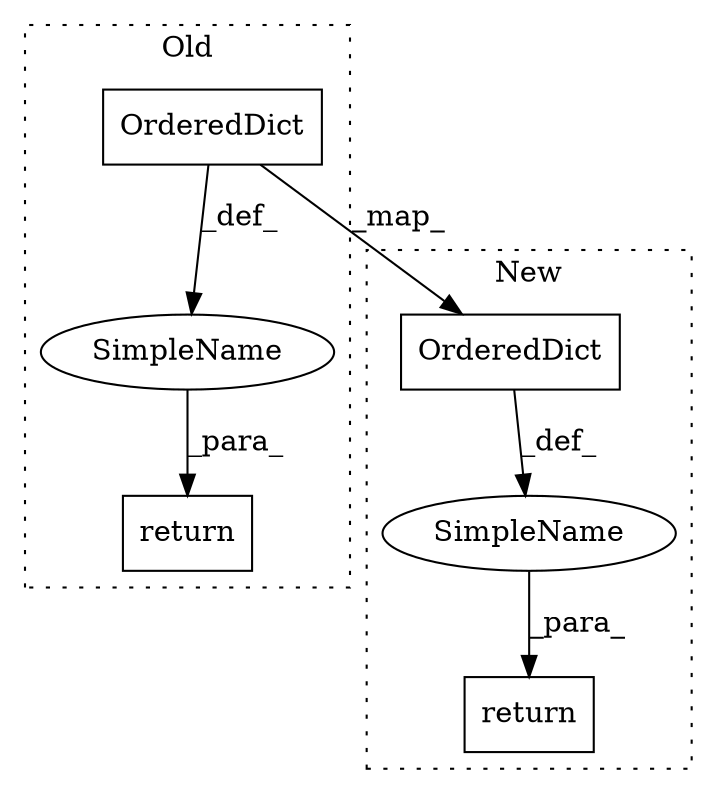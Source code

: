 digraph G {
subgraph cluster0 {
1 [label="OrderedDict" a="32" s="211,361" l="28,-10" shape="box"];
3 [label="SimpleName" a="42" s="" l="" shape="ellipse"];
4 [label="return" a="41" s="204" l="7" shape="box"];
label = "Old";
style="dotted";
}
subgraph cluster1 {
2 [label="OrderedDict" a="32" s="199,244" l="12,1" shape="box"];
5 [label="SimpleName" a="42" s="" l="" shape="ellipse"];
6 [label="return" a="41" s="192" l="7" shape="box"];
label = "New";
style="dotted";
}
1 -> 2 [label="_map_"];
1 -> 3 [label="_def_"];
2 -> 5 [label="_def_"];
3 -> 4 [label="_para_"];
5 -> 6 [label="_para_"];
}